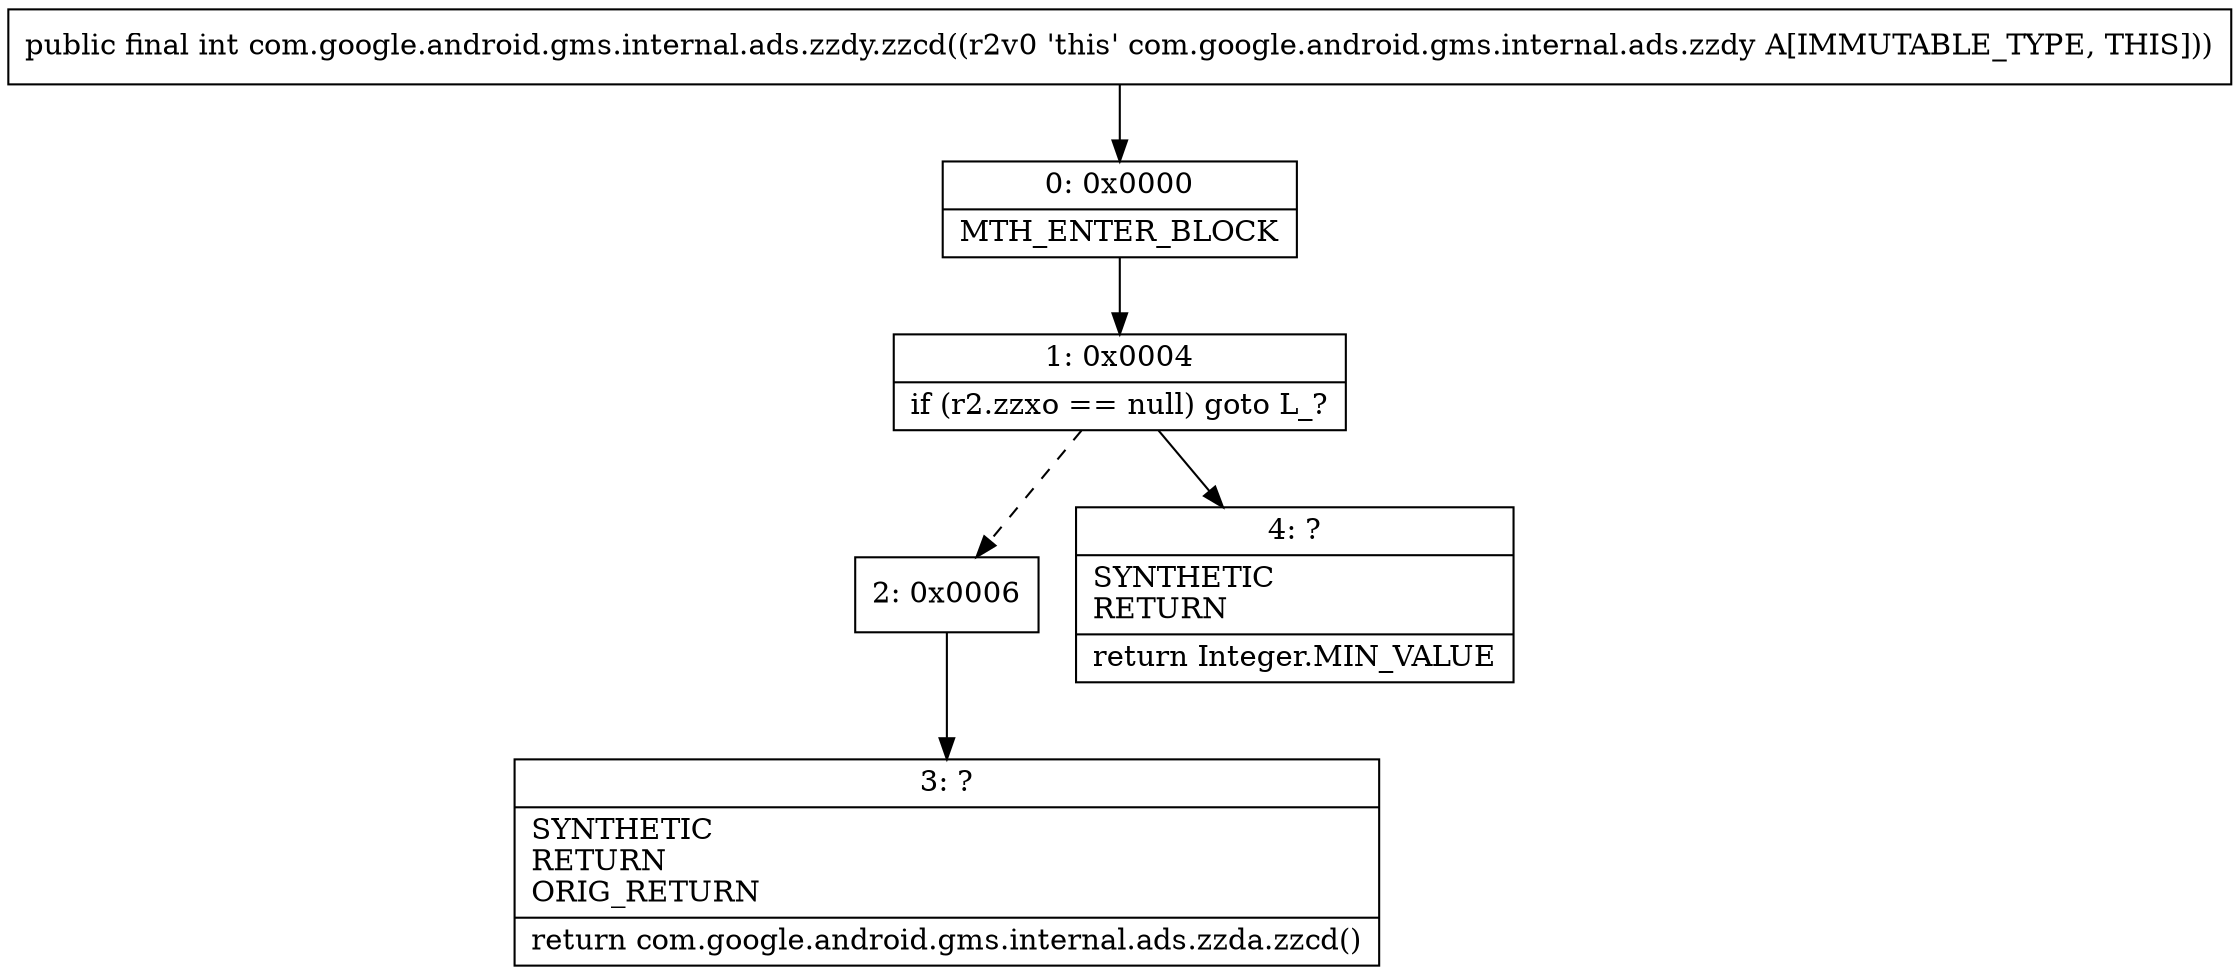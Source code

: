 digraph "CFG forcom.google.android.gms.internal.ads.zzdy.zzcd()I" {
Node_0 [shape=record,label="{0\:\ 0x0000|MTH_ENTER_BLOCK\l}"];
Node_1 [shape=record,label="{1\:\ 0x0004|if (r2.zzxo == null) goto L_?\l}"];
Node_2 [shape=record,label="{2\:\ 0x0006}"];
Node_3 [shape=record,label="{3\:\ ?|SYNTHETIC\lRETURN\lORIG_RETURN\l|return com.google.android.gms.internal.ads.zzda.zzcd()\l}"];
Node_4 [shape=record,label="{4\:\ ?|SYNTHETIC\lRETURN\l|return Integer.MIN_VALUE\l}"];
MethodNode[shape=record,label="{public final int com.google.android.gms.internal.ads.zzdy.zzcd((r2v0 'this' com.google.android.gms.internal.ads.zzdy A[IMMUTABLE_TYPE, THIS])) }"];
MethodNode -> Node_0;
Node_0 -> Node_1;
Node_1 -> Node_2[style=dashed];
Node_1 -> Node_4;
Node_2 -> Node_3;
}


